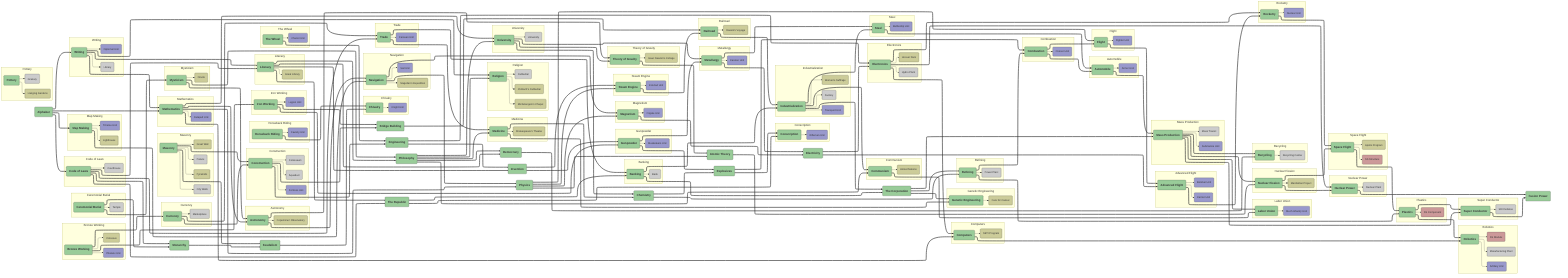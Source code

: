 ---
config:
  layout: elk
  elk:
    mergeEdges: false
    nodePlacementStrategy: NETWORK_SIMPLEX
---
flowchart LR
  classDef default stroke:#333,stroke-width:1px,font-size:14px;
  classDef technology fill:#9c9,font-size:16px,font-weight:bold;
  classDef building fill:#ccc;
  classDef wonder fill:#cc9;
  classDef unit fill:#99c;
  classDef spaceshippart fill:#c99;

  subgraph Advanced Flight
    AdvancedFlightTech("Advanced Flight")
    class AdvancedFlightTech technology
    AdvancedFlightTech-->BomberUnit
    AdvancedFlightTech-->CarrierUnit
  end
  AlphabetTech("Alphabet")
  class AlphabetTech technology
  subgraph Astronomy
    AstronomyTech("Astronomy")
    class AstronomyTech technology
    AstronomyTech-->CopernicusObservatoryWonder
  end
  AtomicTheoryTech("Atomic Theory")
  class AtomicTheoryTech technology
  subgraph Automobile
    AutomobileTech("Automobile")
    class AutomobileTech technology
    AutomobileTech-->ArmorUnit
  end
  subgraph Banking
    BankingTech("Banking")
    class BankingTech technology
    BankingTech-->BankBuilding
  end
  BridgeBuildingTech("Bridge Building")
  class BridgeBuildingTech technology
  subgraph Bronze Working
    BronzeWorkingTech("Bronze Working")
    class BronzeWorkingTech technology
    BronzeWorkingTech-->ColossusWonder
    BronzeWorkingTech-->PhalanxUnit
  end
  subgraph Ceremonial Burial
    CeremonialBurialTech("Ceremonial Burial")
    class CeremonialBurialTech technology
    CeremonialBurialTech-->TempleBuilding
  end
  ChemistryTech("Chemistry")
  class ChemistryTech technology
  subgraph Chivalry
    ChivalryTech("Chivalry")
    class ChivalryTech technology
    ChivalryTech-->KnightUnit
  end
  subgraph Code of Laws
    CodeOfLawsTech("Code of Laws")
    class CodeOfLawsTech technology
    CodeOfLawsTech-->CourthouseBuilding
  end
  subgraph Combustion
    CombustionTech("Combustion")
    class CombustionTech technology
    CombustionTech-->CruiserUnit
  end
  subgraph Communism
    CommunismTech("Communism")
    class CommunismTech technology
    CommunismTech-->UnitedNationsWonder
  end
  subgraph Computers
    ComputersTech("Computers")
    class ComputersTech technology
    ComputersTech-->SETIProgramWonder
  end
  subgraph Conscription
    ConscriptionTech("Conscription")
    class ConscriptionTech technology
    ConscriptionTech-->RiflemenUnit
  end
  subgraph Construction
    ConstructionTech("Construction")
    class ConstructionTech technology
    ConstructionTech-->AqueductBuilding
    ConstructionTech-->ColosseumBuilding
    ConstructionTech-->FortressUnit
  end
  subgraph Currency
    CurrencyTech("Currency")
    class CurrencyTech technology
    CurrencyTech-->MarketplaceBuilding
  end
  DemocracyTech("Democracy")
  class DemocracyTech technology
  ElectricityTech("Electricity")
  class ElectricityTech technology
  subgraph Electronics
    ElectronicsTech("Electronics")
    class ElectronicsTech technology
    ElectronicsTech-->HydroPlantBuilding
    ElectronicsTech-->HooverDamWonder
  end
  EngineeringTech("Engineering")
  class EngineeringTech technology
  ExplosivesTech("Explosives")
  class ExplosivesTech technology
  FeudalismTech("Feudalism")
  class FeudalismTech technology
  subgraph Flight
    FlightTech("Flight")
    class FlightTech technology
    FlightTech-->FighterUnit
  end
  FusionPowerTech("Fusion Power")
  class FusionPowerTech technology
  subgraph Genetic Engineering
    GeneticEngineeringTech("Genetic Engineering")
    class GeneticEngineeringTech technology
    GeneticEngineeringTech-->CureForCancerWonder
  end
  subgraph Gunpowder
    GunpowderTech("Gunpowder")
    class GunpowderTech technology
    GunpowderTech-->MusketeersUnit
  end
  subgraph Horseback Riding
    HorsebackRidingTech("Horseback Riding")
    class HorsebackRidingTech technology
    HorsebackRidingTech-->CavalryUnit
  end
  subgraph Industrialization
    IndustrializationTech("Industrialization")
    class IndustrializationTech technology
    IndustrializationTech-->FactoryBuilding
    IndustrializationTech-->TransportUnit
    IndustrializationTech-->WomensSuffrageWonder
  end
  InventionTech("Invention")
  class InventionTech technology
  subgraph Iron Working
    IronWorkingTech("Iron Working")
    class IronWorkingTech technology
    IronWorkingTech-->LegionUnit
  end
  subgraph Labor Union
    LaborUnionTech("Labor Union")
    class LaborUnionTech technology
    LaborUnionTech-->MechInfantryUnit
  end
  subgraph Literacy
    LiteracyTech("Literacy")
    class LiteracyTech technology
    LiteracyTech-->GreatLibraryWonder
  end
  subgraph Magnetism
    MagnetismTech("Magnetism")
    class MagnetismTech technology
    MagnetismTech-->FrigateUnit
  end
  subgraph Map Making
    MapMakingTech("Map Making")
    class MapMakingTech technology
    MapMakingTech-->LighthouseWonder
    MapMakingTech-->TriremeUnit
  end
  subgraph Masonry
    MasonryTech("Masonry")
    class MasonryTech technology
    MasonryTech-->PalaceBuilding
    MasonryTech-->CityWallsBuilding
    MasonryTech-->PyramidsWonder
    MasonryTech-->GreatWallWonder
  end
  subgraph Mass Production
    MassProductionTech("Mass Production")
    class MassProductionTech technology
    MassProductionTech-->MassTransitBuilding
    MassProductionTech-->SubmarineUnit
  end
  subgraph Mathematics
    MathematicsTech("Mathematics")
    class MathematicsTech technology
    MathematicsTech-->CatapultUnit
  end
  subgraph Medicine
    MedicineTech("Medicine")
    class MedicineTech technology
    MedicineTech-->ShakespearesTheaterWonder
  end
  subgraph Metallurgy
    MetallurgyTech("Metallurgy")
    class MetallurgyTech technology
    MetallurgyTech-->CannonUnit
  end
  MonarchyTech("Monarchy")
  class MonarchyTech technology
  subgraph Mysticism
    MysticismTech("Mysticism")
    class MysticismTech technology
    MysticismTech-->OracleWonder
  end
  subgraph Navigation
    NavigationTech("Navigation")
    class NavigationTech technology
    NavigationTech-->MagellansExpeditionWonder
    NavigationTech-->SailUnit
  end
  subgraph Nuclear Fission
    NuclearFissionTech("Nuclear Fission")
    class NuclearFissionTech technology
    NuclearFissionTech-->ManhattanProjectWonder
  end
  subgraph Nuclear Power
    NuclearPowerTech("Nuclear Power")
    class NuclearPowerTech technology
    NuclearPowerTech-->NuclearPlantBuilding
  end
  PhilosophyTech("Philosophy")
  class PhilosophyTech technology
  PhysicsTech("Physics")
  class PhysicsTech technology
  subgraph Plastics
    PlasticsTech("Plastics")
    class PlasticsTech technology
    PlasticsTech-->SSComponent
  end
  subgraph Pottery
    PotteryTech("Pottery")
    class PotteryTech technology
    PotteryTech-->GranaryBuilding
    PotteryTech-->HangingGardensWonder
  end
  subgraph Railroad
    RailroadTech("Railroad")
    class RailroadTech technology
    RailroadTech-->DarwinsVoyageWonder
  end
  subgraph Recycling
    RecyclingTech("Recycling")
    class RecyclingTech technology
    RecyclingTech-->RecyclingCenterBuilding
  end
  subgraph Refining
    RefiningTech("Refining")
    class RefiningTech technology
    RefiningTech-->PowerPlantBuilding
  end
  subgraph Religion
    ReligionTech("Religion")
    class ReligionTech technology
    ReligionTech-->JSBachsCathedralWonder
    ReligionTech-->MichelangelosChapelWonder
    ReligionTech-->CathedralBuilding
  end
  subgraph Robotics
    RoboticsTech("Robotics")
    class RoboticsTech technology
    RoboticsTech-->MfgPlantBuilding
    RoboticsTech-->ArtilleryUnit
    RoboticsTech-->SSModule
  end
  subgraph Rocketry
    RocketryTech("Rocketry")
    class RocketryTech technology
    RocketryTech-->NuclearUnit
  end
  subgraph Space Flight
    SpaceFlightTech("Space Flight")
    class SpaceFlightTech technology
    SpaceFlightTech-->ApolloProgramWonder
    SpaceFlightTech-->SSStructure
  end
  subgraph Steam Engine
    SteamEngineTech("Steam Engine")
    class SteamEngineTech technology
    SteamEngineTech-->IroncladUnit
  end
  subgraph Steel
    SteelTech("Steel")
    class SteelTech technology
    SteelTech-->BattleshipUnit
  end
  subgraph Super Conductor
    SuperConductorTech("Super Conductor")
    class SuperConductorTech technology
    SuperConductorTech-->SDIDefenseBuilding
  end
  TheCorporationTech("The Corporation")
  class TheCorporationTech technology
  TheRepublicTech("The Republic")
  class TheRepublicTech technology
  subgraph The Wheel
    TheWheelTech("The Wheel")
    class TheWheelTech technology
    TheWheelTech-->ChariotUnit
  end
  subgraph Theory of Gravity
    TheoryOfGravityTech("Theory of Gravity")
    class TheoryOfGravityTech technology
    TheoryOfGravityTech-->IsaacNewtonsCollegeWonder
  end
  subgraph Trade
    TradeTech("Trade")
    class TradeTech technology
    TradeTech-->CaravanUnit
  end
  subgraph University
    UniversityTech("University")
    class UniversityTech technology
    UniversityTech-->UniversityBuilding
  end
  subgraph Writing
    WritingTech("Writing")
    class WritingTech technology
    WritingTech-->LibraryBuilding
    WritingTech-->DiplomatUnit
  end

  %% Buildings
  AqueductBuilding("Aqueduct")
  class AqueductBuilding building
  BankBuilding("Bank")
  class BankBuilding building
  CathedralBuilding("Cathedral")
  class CathedralBuilding building
  CityWallsBuilding("City Walls")
  class CityWallsBuilding building
  ColosseumBuilding("Colosseum")
  class ColosseumBuilding building
  CourthouseBuilding("Courthouse")
  class CourthouseBuilding building
  FactoryBuilding("Factory")
  class FactoryBuilding building
  GranaryBuilding("Granary")
  class GranaryBuilding building
  HydroPlantBuilding("Hydro Plant")
  class HydroPlantBuilding building
  LibraryBuilding("Library")
  class LibraryBuilding building
  MarketplaceBuilding("Marketplace")
  class MarketplaceBuilding building
  MassTransitBuilding("Mass Transit")
  class MassTransitBuilding building
  MfgPlantBuilding("Manufacturing Plant")
  class MfgPlantBuilding building
  NuclearPlantBuilding("Nuclear Plant")
  class NuclearPlantBuilding building
  PalaceBuilding("Palace")
  class PalaceBuilding building
  PowerPlantBuilding("Power Plant")
  class PowerPlantBuilding building
  RecyclingCenterBuilding("Recycling Center")
  class RecyclingCenterBuilding building
  SDIDefenseBuilding("SDI Defense")
  class SDIDefenseBuilding building
  TempleBuilding("Temple")
  class TempleBuilding building
  UniversityBuilding("University")
  class UniversityBuilding building

  %% Wonders
  ApolloProgramWonder("Apollo Program")
  class ApolloProgramWonder wonder
  ColossusWonder("Colossus")
  class ColossusWonder wonder
  CopernicusObservatoryWonder("Copernicus' Observatory")
  class CopernicusObservatoryWonder wonder
  CureForCancerWonder("Cure for Cancer")
  class CureForCancerWonder wonder
  DarwinsVoyageWonder("Darwin's Voyage")
  class DarwinsVoyageWonder wonder
  GreatLibraryWonder("Great Library")
  class GreatLibraryWonder wonder
  GreatWallWonder("Great Wall")
  class GreatWallWonder wonder
  HangingGardensWonder("Hanging Gardens")
  class HangingGardensWonder wonder
  HooverDamWonder("Hoover Dam")
  class HooverDamWonder wonder
  IsaacNewtonsCollegeWonder("Isaac Newton's College")
  class IsaacNewtonsCollegeWonder wonder
  JSBachsCathedralWonder("JS Bach's Cathedral")
  class JSBachsCathedralWonder wonder
  LighthouseWonder("Lighthouse")
  class LighthouseWonder wonder
  MagellansExpeditionWonder("Magellan's Expedition")
  class MagellansExpeditionWonder wonder
  ManhattanProjectWonder("Manhattan Project")
  class ManhattanProjectWonder wonder
  MichelangelosChapelWonder("Michelangelo's Chapel")
  class MichelangelosChapelWonder wonder
  OracleWonder("Oracle")
  class OracleWonder wonder
  PyramidsWonder("Pyramids")
  class PyramidsWonder wonder
  SETIProgramWonder("SETI Program")
  class SETIProgramWonder wonder
  ShakespearesTheaterWonder("Shakespeare's Theater")
  class ShakespearesTheaterWonder wonder
  UnitedNationsWonder("United Nations")
  class UnitedNationsWonder wonder
  WomensSuffrageWonder("Women's Suffrage")
  class WomensSuffrageWonder wonder

  %% Units
  ArmorUnit("Armor Unit")
  class ArmorUnit unit
  ArtilleryUnit("Artillery Unit")
  class ArtilleryUnit unit
  BattleshipUnit("Battleship Unit")
  class BattleshipUnit unit
  BomberUnit("Bomber Unit")
  class BomberUnit unit
  CannonUnit("Cannon Unit")
  class CannonUnit unit
  CaravanUnit("Caravan Unit")
  class CaravanUnit unit
  CarrierUnit("Carrier Unit")
  class CarrierUnit unit
  CatapultUnit("Catapult Unit")
  class CatapultUnit unit
  CavalryUnit("Cavalry Unit")
  class CavalryUnit unit
  ChariotUnit("Chariot Unit")
  class ChariotUnit unit
  CruiserUnit("Cruiser Unit")
  class CruiserUnit unit
  DiplomatUnit("Diplomat Unit")
  class DiplomatUnit unit
  FighterUnit("Fighter Unit")
  class FighterUnit unit
  FortressUnit("Fortress Unit")
  class FortressUnit unit
  FrigateUnit("Frigate Unit")
  class FrigateUnit unit
  IroncladUnit("Ironclad Unit")
  class IroncladUnit unit
  KnightUnit("Knight Unit")
  class KnightUnit unit
  LegionUnit("Legion Unit")
  class LegionUnit unit
  MechInfantryUnit("Mech Infantry Unit")
  class MechInfantryUnit unit
  MusketeersUnit("Musketeers Unit")
  class MusketeersUnit unit
  NuclearUnit("Nuclear Unit")
  class NuclearUnit unit
  PhalanxUnit("Phalanx Unit")
  class PhalanxUnit unit
  RiflemenUnit("Riflemen Unit")
  class RiflemenUnit unit
  SailUnit("Sail Unit")
  class SailUnit unit
  SubmarineUnit("Submarine Unit")
  class SubmarineUnit unit
  TransportUnit("Transport Unit")
  class TransportUnit unit
  TriremeUnit("Trireme Unit")
  class TriremeUnit unit

  %% Spaceship Parts
  SSStructure("SS Structure")
  class SSStructure spaceshippart
  SSComponent("SS Component")
  class SSComponent spaceshippart
  SSModule("SS Module")
  class SSModule spaceshippart

  %% Technology Dependencies
  ElectricityTech==>AdvancedFlightTech
  FlightTech==>AdvancedFlightTech
  MathematicsTech==>AstronomyTech
  MysticismTech==>AstronomyTech
  PhysicsTech==>AtomicTheoryTech
  TheoryOfGravityTech==>AtomicTheoryTech
  SteelTech==>AutomobileTech
  CombustionTech==>AutomobileTech
  TheRepublicTech==>BankingTech
  TradeTech==>BankingTech
  ConstructionTech==>BridgeBuildingTech
  IronWorkingTech==>BridgeBuildingTech
  MedicineTech==>ChemistryTech
  UniversityTech==>ChemistryTech
  FeudalismTech==>ChivalryTech
  HorsebackRidingTech==>ChivalryTech
  AlphabetTech==>CodeOfLawsTech
  RefiningTech==>CombustionTech
  ExplosivesTech==>CombustionTech
  IndustrializationTech==>CommunismTech
  PhilosophyTech==>CommunismTech
  ElectronicsTech==>ComputersTech
  MathematicsTech==>ComputersTech
  ExplosivesTech==>ConscriptionTech
  TheRepublicTech==>ConscriptionTech
  CurrencyTech==>ConstructionTech
  MasonryTech==>ConstructionTech
  BronzeWorkingTech==>CurrencyTech
  LiteracyTech==>DemocracyTech
  PhilosophyTech==>DemocracyTech
  MagnetismTech==>ElectricityTech
  MetallurgyTech==>ElectricityTech
  ElectricityTech==>ElectronicsTech
  EngineeringTech==>ElectronicsTech
  ConstructionTech==>EngineeringTech
  TheWheelTech==>EngineeringTech
  ChemistryTech==>ExplosivesTech
  GunpowderTech==>ExplosivesTech
  MasonryTech==>FeudalismTech
  MonarchyTech==>FeudalismTech
  PhysicsTech==>FlightTech
  CombustionTech==>FlightTech
  NuclearPowerTech==>FusionPowerTech
  SuperConductorTech==>FusionPowerTech
  MedicineTech==>GeneticEngineeringTech
  TheCorporationTech==>GeneticEngineeringTech
  InventionTech==>GunpowderTech
  IronWorkingTech==>GunpowderTech
  BankingTech==>IndustrializationTech
  RailroadTech==>IndustrializationTech
  EngineeringTech==>InventionTech
  LiteracyTech==>InventionTech
  BronzeWorkingTech==>IronWorkingTech
  CommunismTech==>LaborUnionTech
  MassProductionTech==>LaborUnionTech
  CodeOfLawsTech==>LiteracyTech
  WritingTech==>LiteracyTech
  PhysicsTech==>MagnetismTech
  NavigationTech==>MagnetismTech
  AlphabetTech==>MapMakingTech
  AutomobileTech==>MassProductionTech
  TheCorporationTech==>MassProductionTech
  AlphabetTech==>MathematicsTech
  WritingTech==>MathematicsTech
  PhilosophyTech==>MedicineTech
  TradeTech==>MedicineTech
  GunpowderTech==>MetallurgyTech
  UniversityTech==>MetallurgyTech
  CodeOfLawsTech==>MonarchyTech
  CeremonialBurialTech==>MonarchyTech
  CeremonialBurialTech==>MysticismTech
  AstronomyTech==>NavigationTech
  MapMakingTech==>NavigationTech
  AtomicTheoryTech==>NuclearFissionTech
  MassProductionTech==>NuclearFissionTech
  NuclearFissionTech==>NuclearPowerTech
  ElectronicsTech==>NuclearPowerTech
  LiteracyTech==>PhilosophyTech
  MysticismTech==>PhilosophyTech
  MathematicsTech==>PhysicsTech
  NavigationTech==>PhysicsTech
  SpaceFlightTech==>PlasticsTech
  RefiningTech==>PlasticsTech
  BridgeBuildingTech==>RailroadTech
  SteamEngineTech==>RailroadTech
  DemocracyTech==>RecyclingTech
  MassProductionTech==>RecyclingTech
  ChemistryTech==>RefiningTech
  TheCorporationTech==>RefiningTech
  PhilosophyTech==>ReligionTech
  WritingTech==>ReligionTech
  ComputersTech==>RoboticsTech
  PlasticsTech==>RoboticsTech
  AdvancedFlightTech==>RocketryTech
  ElectronicsTech==>RocketryTech
  RocketryTech==>SpaceFlightTech
  NuclearFissionTech==>SpaceFlightTech
  InventionTech==>SteamEngineTech
  PhysicsTech==>SteamEngineTech
  IndustrializationTech==>SteelTech
  MetallurgyTech==>SteelTech
  PlasticsTech==>SuperConductorTech
  MassProductionTech==>SuperConductorTech
  BankingTech==>TheCorporationTech
  IndustrializationTech==>TheCorporationTech
  CodeOfLawsTech==>TheRepublicTech
  LiteracyTech==>TheRepublicTech
  AstronomyTech==>TheoryOfGravityTech
  UniversityTech==>TheoryOfGravityTech
  CodeOfLawsTech==>TradeTech
  CurrencyTech==>TradeTech
  MathematicsTech==>UniversityTech
  PhilosophyTech==>UniversityTech
  AlphabetTech==>WritingTech